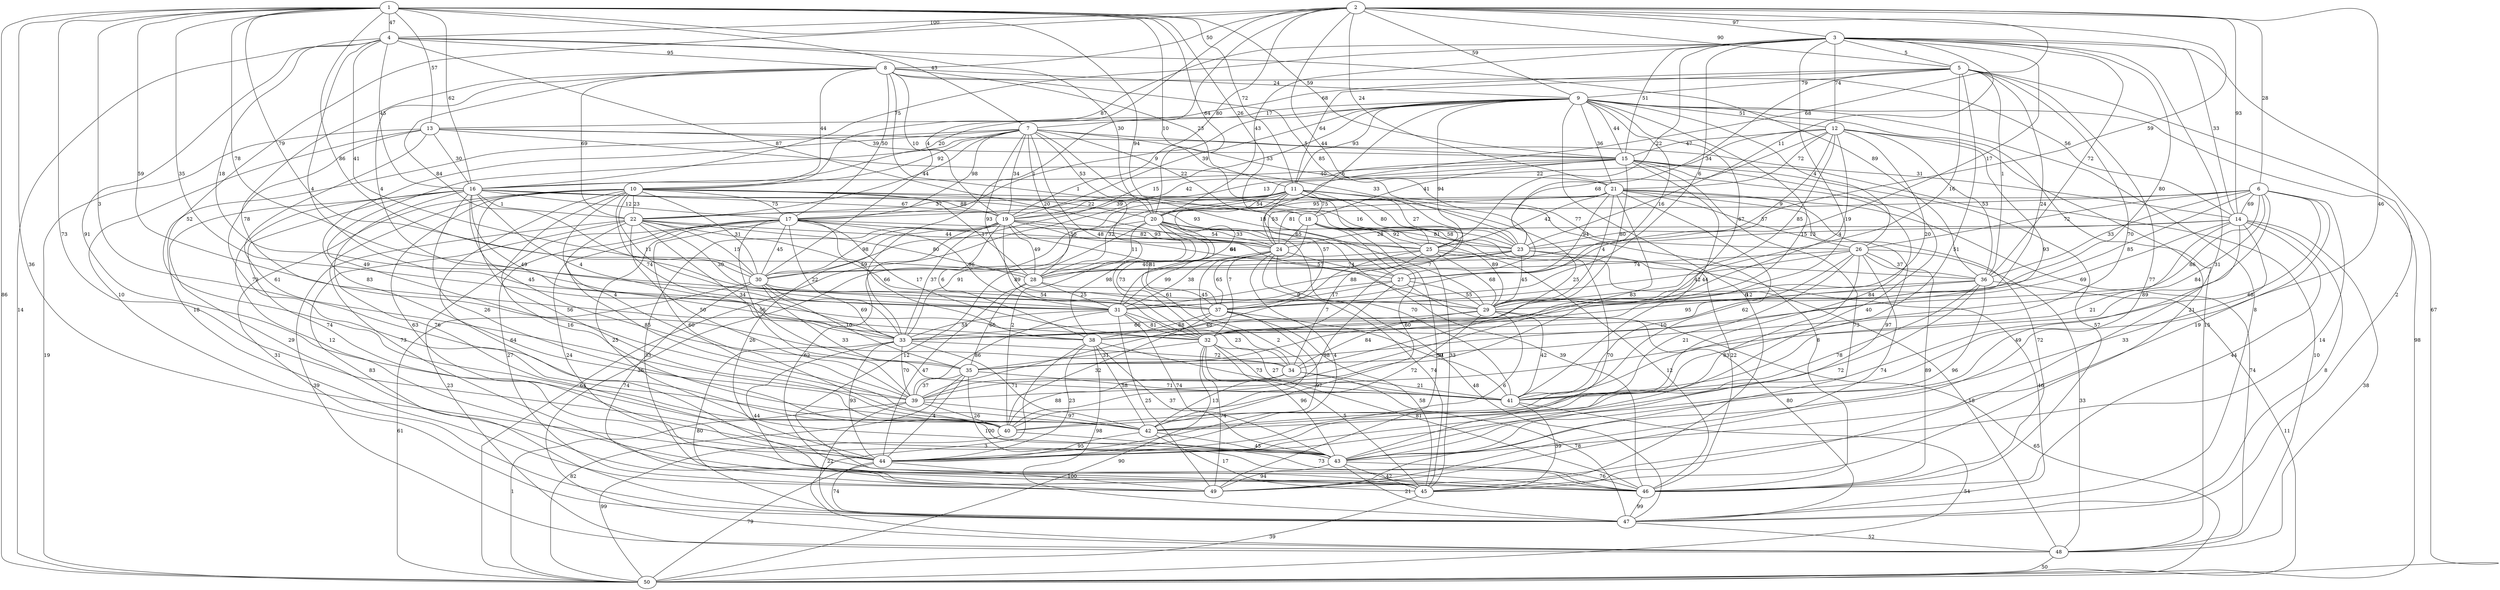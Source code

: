 graph G_1 {
    1;
    2;
    3;
    4;
    5;
    6;
    7;
    8;
    9;
    10;
    11;
    12;
    13;
    14;
    15;
    16;
    17;
    18;
    19;
    20;
    21;
    22;
    23;
    24;
    25;
    26;
    27;
    28;
    29;
    30;
    31;
    32;
    33;
    34;
    35;
    36;
    37;
    38;
    39;
    40;
    41;
    42;
    43;
    44;
    45;
    46;
    47;
    48;
    49;
    50;
    1 -- 4 [label="47"];
    1 -- 7 [label="43"];
    1 -- 11 [label="72"];
    1 -- 13 [label="57"];
    1 -- 15 [label="59"];
    1 -- 16 [label="62"];
    1 -- 18 [label="26"];
    1 -- 20 [label="64"];
    1 -- 25 [label="10"];
    1 -- 27 [label="94"];
    1 -- 29 [label="86"];
    1 -- 30 [label="79"];
    1 -- 33 [label="59"];
    1 -- 37 [label="78"];
    1 -- 38 [label="35"];
    1 -- 39 [label="3"];
    1 -- 43 [label="73"];
    1 -- 47 [label="36"];
    1 -- 50 [label="86"];
    2 -- 3 [label="97"];
    2 -- 4 [label="100"];
    2 -- 5 [label="90"];
    2 -- 6 [label="28"];
    2 -- 8 [label="50"];
    2 -- 9 [label="59"];
    2 -- 14 [label="93"];
    2 -- 19 [label="80"];
    2 -- 20 [label="68"];
    2 -- 21 [label="24"];
    2 -- 23 [label="59"];
    2 -- 27 [label="44"];
    2 -- 30 [label="4"];
    2 -- 33 [label="1"];
    2 -- 40 [label="52"];
    2 -- 41 [label="46"];
    3 -- 5 [label="5"];
    3 -- 10 [label="87"];
    3 -- 12 [label="74"];
    3 -- 14 [label="33"];
    3 -- 15 [label="51"];
    3 -- 16 [label="75"];
    3 -- 20 [label="43"];
    3 -- 23 [label="11"];
    3 -- 25 [label="22"];
    3 -- 27 [label="17"];
    3 -- 33 [label="80"];
    3 -- 36 [label="72"];
    3 -- 37 [label="6"];
    3 -- 39 [label="19"];
    3 -- 45 [label="31"];
    3 -- 50 [label="67"];
    4 -- 8 [label="95"];
    4 -- 16 [label="45"];
    4 -- 20 [label="30"];
    4 -- 24 [label="87"];
    4 -- 28 [label="41"];
    4 -- 31 [label="18"];
    4 -- 36 [label="89"];
    4 -- 38 [label="4"];
    4 -- 40 [label="91"];
    4 -- 50 [label="14"];
    5 -- 7 [label="68"];
    5 -- 9 [label="79"];
    5 -- 11 [label="64"];
    5 -- 23 [label="34"];
    5 -- 29 [label="16"];
    5 -- 32 [label="24"];
    5 -- 36 [label="1"];
    5 -- 41 [label="70"];
    5 -- 42 [label="51"];
    5 -- 47 [label="2"];
    5 -- 49 [label="77"];
    6 -- 14 [label="69"];
    6 -- 22 [label="95"];
    6 -- 24 [label="81"];
    6 -- 26 [label="72"];
    6 -- 29 [label="85"];
    6 -- 35 [label="84"];
    6 -- 36 [label="33"];
    6 -- 38 [label="86"];
    6 -- 39 [label="89"];
    6 -- 41 [label="68"];
    6 -- 43 [label="19"];
    6 -- 49 [label="14"];
    7 -- 10 [label="92"];
    7 -- 15 [label="5"];
    7 -- 17 [label="98"];
    7 -- 18 [label="22"];
    7 -- 19 [label="34"];
    7 -- 20 [label="53"];
    7 -- 21 [label="53"];
    7 -- 22 [label="44"];
    7 -- 28 [label="20"];
    7 -- 29 [label="18"];
    7 -- 32 [label="48"];
    7 -- 37 [label="93"];
    7 -- 39 [label="49"];
    7 -- 42 [label="83"];
    7 -- 49 [label="18"];
    8 -- 9 [label="24"];
    8 -- 10 [label="44"];
    8 -- 11 [label="23"];
    8 -- 14 [label="56"];
    8 -- 17 [label="50"];
    8 -- 19 [label="10"];
    8 -- 22 [label="69"];
    8 -- 23 [label="85"];
    8 -- 29 [label="1"];
    8 -- 30 [label="84"];
    8 -- 31 [label="4"];
    8 -- 34 [label="78"];
    9 -- 11 [label="93"];
    9 -- 12 [label="51"];
    9 -- 13 [label="17"];
    9 -- 15 [label="44"];
    9 -- 16 [label="20"];
    9 -- 17 [label="9"];
    9 -- 19 [label="39"];
    9 -- 21 [label="36"];
    9 -- 24 [label="6"];
    9 -- 26 [label="4"];
    9 -- 28 [label="94"];
    9 -- 30 [label="15"];
    9 -- 31 [label="16"];
    9 -- 35 [label="15"];
    9 -- 38 [label="67"];
    9 -- 45 [label="12"];
    9 -- 47 [label="8"];
    9 -- 48 [label="15"];
    9 -- 50 [label="98"];
    10 -- 17 [label="75"];
    10 -- 19 [label="88"];
    10 -- 20 [label="22"];
    10 -- 22 [label="23"];
    10 -- 23 [label="16"];
    10 -- 28 [label="17"];
    10 -- 30 [label="31"];
    10 -- 31 [label="11"];
    10 -- 33 [label="74"];
    10 -- 39 [label="4"];
    10 -- 42 [label="56"];
    10 -- 43 [label="16"];
    10 -- 44 [label="63"];
    10 -- 45 [label="73"];
    10 -- 46 [label="64"];
    10 -- 47 [label="31"];
    11 -- 18 [label="75"];
    11 -- 19 [label="39"];
    11 -- 20 [label="54"];
    11 -- 23 [label="27"];
    11 -- 25 [label="80"];
    11 -- 26 [label="77"];
    11 -- 28 [label="32"];
    11 -- 31 [label="81"];
    11 -- 32 [label="7"];
    11 -- 34 [label="25"];
    11 -- 37 [label="57"];
    11 -- 46 [label="8"];
    11 -- 48 [label="36"];
    11 -- 50 [label="64"];
    12 -- 15 [label="47"];
    12 -- 20 [label="22"];
    12 -- 21 [label="72"];
    12 -- 23 [label="68"];
    12 -- 29 [label="85"];
    12 -- 30 [label="9"];
    12 -- 32 [label="20"];
    12 -- 33 [label="4"];
    12 -- 35 [label="93"];
    12 -- 36 [label="53"];
    12 -- 45 [label="21"];
    13 -- 14 [label="31"];
    13 -- 15 [label="39"];
    13 -- 16 [label="30"];
    13 -- 23 [label="33"];
    13 -- 40 [label="61"];
    13 -- 42 [label="79"];
    13 -- 44 [label="10"];
    13 -- 50 [label="19"];
    14 -- 23 [label="13"];
    14 -- 24 [label="28"];
    14 -- 33 [label="69"];
    14 -- 41 [label="21"];
    14 -- 43 [label="33"];
    14 -- 44 [label="49"];
    14 -- 46 [label="44"];
    14 -- 47 [label="8"];
    14 -- 48 [label="38"];
    15 -- 16 [label="40"];
    15 -- 17 [label="42"];
    15 -- 18 [label="41"];
    15 -- 19 [label="13"];
    15 -- 29 [label="80"];
    15 -- 40 [label="84"];
    15 -- 41 [label="44"];
    15 -- 44 [label="40"];
    15 -- 46 [label="57"];
    15 -- 48 [label="10"];
    15 -- 49 [label="73"];
    16 -- 17 [label="12"];
    16 -- 19 [label="67"];
    16 -- 22 [label="1"];
    16 -- 25 [label="93"];
    16 -- 32 [label="4"];
    16 -- 33 [label="49"];
    16 -- 35 [label="45"];
    16 -- 36 [label="58"];
    16 -- 40 [label="26"];
    16 -- 43 [label="76"];
    16 -- 44 [label="74"];
    16 -- 45 [label="29"];
    16 -- 46 [label="12"];
    17 -- 23 [label="93"];
    17 -- 24 [label="50"];
    17 -- 30 [label="45"];
    17 -- 31 [label="96"];
    17 -- 32 [label="17"];
    17 -- 33 [label="22"];
    17 -- 38 [label="66"];
    17 -- 39 [label="56"];
    17 -- 40 [label="60"];
    17 -- 43 [label="25"];
    17 -- 46 [label="24"];
    17 -- 48 [label="23"];
    17 -- 49 [label="27"];
    18 -- 24 [label="65"];
    18 -- 25 [label="92"];
    18 -- 29 [label="89"];
    18 -- 32 [label="7"];
    18 -- 42 [label="60"];
    18 -- 45 [label="33"];
    18 -- 46 [label="22"];
    18 -- 49 [label="59"];
    19 -- 24 [label="82"];
    19 -- 25 [label="54"];
    19 -- 27 [label="64"];
    19 -- 28 [label="49"];
    19 -- 30 [label="98"];
    19 -- 32 [label="89"];
    19 -- 33 [label="37"];
    19 -- 37 [label="81"];
    19 -- 38 [label="6"];
    19 -- 44 [label="26"];
    19 -- 45 [label="33"];
    19 -- 46 [label="62"];
    20 -- 23 [label="81"];
    20 -- 24 [label="33"];
    20 -- 28 [label="11"];
    20 -- 32 [label="73"];
    20 -- 33 [label="91"];
    20 -- 34 [label="61"];
    20 -- 38 [label="98"];
    20 -- 40 [label="2"];
    20 -- 41 [label="70"];
    20 -- 45 [label="12"];
    20 -- 46 [label="39"];
    21 -- 22 [label="37"];
    21 -- 24 [label="53"];
    21 -- 25 [label="42"];
    21 -- 26 [label="37"];
    21 -- 27 [label="94"];
    21 -- 29 [label="4"];
    21 -- 39 [label="83"];
    21 -- 40 [label="62"];
    21 -- 43 [label="97"];
    21 -- 46 [label="72"];
    21 -- 48 [label="74"];
    22 -- 24 [label="44"];
    22 -- 28 [label="80"];
    22 -- 29 [label="59"];
    22 -- 30 [label="15"];
    22 -- 31 [label="30"];
    22 -- 35 [label="34"];
    22 -- 39 [label="50"];
    22 -- 42 [label="85"];
    22 -- 47 [label="83"];
    22 -- 48 [label="39"];
    23 -- 28 [label="57"];
    23 -- 29 [label="45"];
    23 -- 30 [label="40"];
    23 -- 31 [label="88"];
    23 -- 43 [label="70"];
    23 -- 47 [label="46"];
    24 -- 27 [label="74"];
    24 -- 31 [label="99"];
    24 -- 37 [label="65"];
    24 -- 42 [label="2"];
    24 -- 44 [label="4"];
    24 -- 45 [label="74"];
    24 -- 47 [label="48"];
    25 -- 29 [label="68"];
    25 -- 31 [label="38"];
    25 -- 34 [label="7"];
    25 -- 39 [label="48"];
    25 -- 46 [label="12"];
    25 -- 48 [label="18"];
    26 -- 28 [label="74"];
    26 -- 36 [label="37"];
    26 -- 37 [label="42"];
    26 -- 41 [label="10"];
    26 -- 42 [label="21"];
    26 -- 43 [label="83"];
    26 -- 46 [label="89"];
    26 -- 48 [label="33"];
    26 -- 49 [label="74"];
    27 -- 29 [label="55"];
    27 -- 31 [label="9"];
    27 -- 37 [label="17"];
    27 -- 40 [label="98"];
    27 -- 47 [label="80"];
    28 -- 31 [label="25"];
    28 -- 35 [label="66"];
    28 -- 37 [label="45"];
    28 -- 44 [label="47"];
    29 -- 33 [label="66"];
    29 -- 34 [label="84"];
    29 -- 40 [label="72"];
    29 -- 41 [label="42"];
    29 -- 44 [label="6"];
    29 -- 50 [label="65"];
    30 -- 33 [label="69"];
    30 -- 35 [label="10"];
    30 -- 37 [label="54"];
    30 -- 41 [label="33"];
    30 -- 49 [label="74"];
    30 -- 50 [label="61"];
    31 -- 32 [label="81"];
    31 -- 33 [label="55"];
    31 -- 34 [label="23"];
    31 -- 39 [label="86"];
    31 -- 43 [label="74"];
    31 -- 49 [label="25"];
    32 -- 35 [label="31"];
    32 -- 41 [label="27"];
    32 -- 43 [label="96"];
    32 -- 45 [label="5"];
    32 -- 46 [label="81"];
    32 -- 49 [label="74"];
    32 -- 50 [label="90"];
    33 -- 34 [label="72"];
    33 -- 39 [label="70"];
    33 -- 42 [label="71"];
    33 -- 44 [label="93"];
    33 -- 47 [label="80"];
    33 -- 49 [label="44"];
    34 -- 40 [label="88"];
    34 -- 41 [label="21"];
    34 -- 42 [label="13"];
    34 -- 47 [label="78"];
    35 -- 39 [label="37"];
    35 -- 41 [label="71"];
    35 -- 44 [label="4"];
    35 -- 46 [label="100"];
    35 -- 50 [label="82"];
    36 -- 37 [label="6"];
    36 -- 38 [label="95"];
    36 -- 42 [label="78"];
    36 -- 43 [label="96"];
    36 -- 44 [label="72"];
    36 -- 50 [label="11"];
    37 -- 38 [label="88"];
    37 -- 40 [label="32"];
    37 -- 41 [label="51"];
    37 -- 44 [label="97"];
    37 -- 45 [label="58"];
    38 -- 41 [label="73"];
    38 -- 42 [label="58"];
    38 -- 43 [label="37"];
    38 -- 44 [label="23"];
    38 -- 47 [label="98"];
    38 -- 48 [label="3"];
    39 -- 40 [label="26"];
    39 -- 42 [label="97"];
    39 -- 47 [label="22"];
    39 -- 50 [label="1"];
    40 -- 46 [label="73"];
    40 -- 50 [label="99"];
    41 -- 45 [label="39"];
    41 -- 50 [label="54"];
    42 -- 43 [label="45"];
    42 -- 44 [label="95"];
    42 -- 45 [label="17"];
    43 -- 45 [label="42"];
    43 -- 46 [label="76"];
    43 -- 47 [label="21"];
    43 -- 49 [label="94"];
    44 -- 47 [label="74"];
    44 -- 49 [label="100"];
    44 -- 50 [label="79"];
    45 -- 50 [label="39"];
    46 -- 47 [label="99"];
    47 -- 48 [label="52"];
    48 -- 50 [label="50"];
}